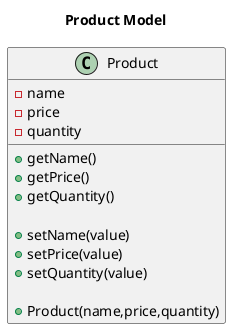 @startuml Class Diagram
title Product Model 
class Product{
    -name 
    -price 
    -quantity

    +getName()
    +getPrice()
    +getQuantity()

    +setName(value)
    +setPrice(value)
    +setQuantity(value)

    +Product(name,price,quantity)

}


@enduml
